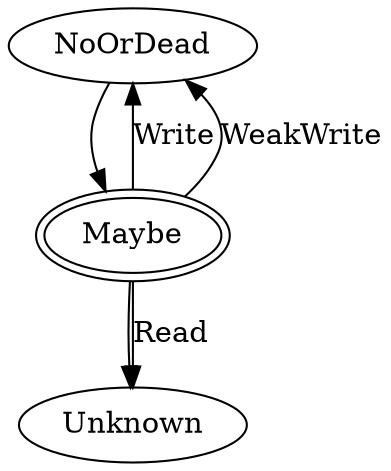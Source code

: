 #
# This file is distributed under the MIT License. See LICENSE.md for details.
#

digraph DeadRegisterArgumentsOfFunction {
  NoOrDead;
  Maybe [peripheries=2];
  Unknown;

  # Lattice
  NoOrDead->Maybe;
  Maybe->Unknown;

  # Transfer functions
  Maybe->NoOrDead [label="Write"];
  Maybe->NoOrDead [label="WeakWrite"];
  Maybe->Unknown [label="Read"];
}
